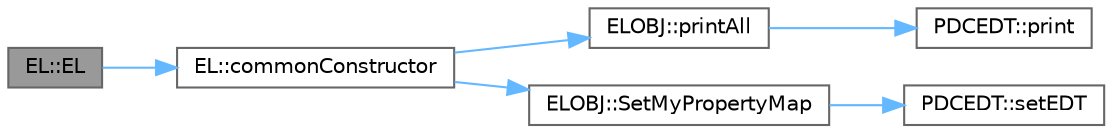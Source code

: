 digraph "EL::EL"
{
 // LATEX_PDF_SIZE
  bgcolor="transparent";
  edge [fontname=Helvetica,fontsize=10,labelfontname=Helvetica,labelfontsize=10];
  node [fontname=Helvetica,fontsize=10,shape=box,height=0.2,width=0.4];
  rankdir="LR";
  Node1 [label="EL::EL",height=0.2,width=0.4,color="gray40", fillcolor="grey60", style="filled", fontcolor="black",tooltip="オブジェクトを複数サポートする場合のコンストラクタ"];
  Node1 -> Node2 [color="steelblue1",style="solid"];
  Node2 [label="EL::commonConstructor",height=0.2,width=0.4,color="grey40", fillcolor="white", style="filled",URL="$class_e_l.html#ad38241dcaa4337cf959d85906773242f",tooltip="コンストラクタ共通処理"];
  Node2 -> Node3 [color="steelblue1",style="solid"];
  Node3 [label="ELOBJ::printAll",height=0.2,width=0.4,color="grey40", fillcolor="white", style="filled",URL="$class_e_l_o_b_j.html#a262bfd0930406b6833070140721d70d3",tooltip="null以外のEPCを全部出力"];
  Node3 -> Node4 [color="steelblue1",style="solid"];
  Node4 [label="PDCEDT::print",height=0.2,width=0.4,color="grey40", fillcolor="white", style="filled",URL="$class_p_d_c_e_d_t.html#a2fedd0a51fc970f57b19fa2d1e7b8c7f",tooltip="デバグ用の標準出力"];
  Node2 -> Node5 [color="steelblue1",style="solid"];
  Node5 [label="ELOBJ::SetMyPropertyMap",height=0.2,width=0.4,color="grey40", fillcolor="white", style="filled",URL="$class_e_l_o_b_j.html#a43860eb81d06e0940a04f756b2ce6ab9",tooltip="Profile(0x9d, 0x9e, 0x9f)を計算してPDCとEDTを設定する"];
  Node5 -> Node6 [color="steelblue1",style="solid"];
  Node6 [label="PDCEDT::setEDT",height=0.2,width=0.4,color="grey40", fillcolor="white", style="filled",URL="$class_p_d_c_e_d_t.html#adf332064486b2b0e7e608a18a82bd318",tooltip="EDT setter"];
}
